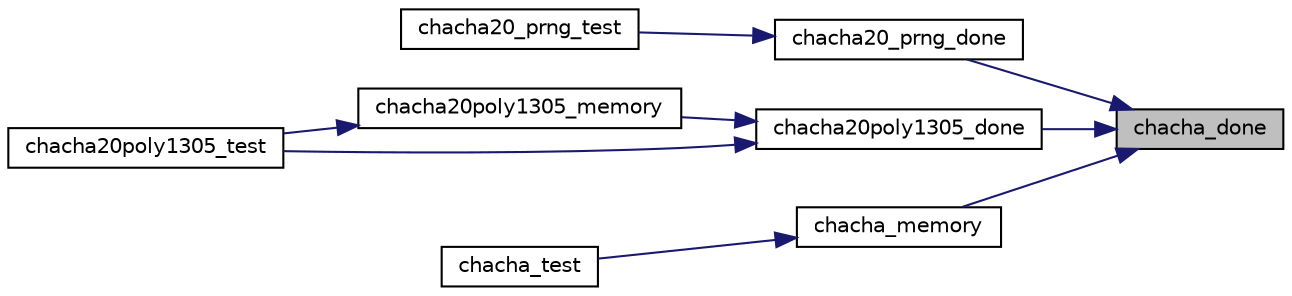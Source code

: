 digraph "chacha_done"
{
 // LATEX_PDF_SIZE
  edge [fontname="Helvetica",fontsize="10",labelfontname="Helvetica",labelfontsize="10"];
  node [fontname="Helvetica",fontsize="10",shape=record];
  rankdir="RL";
  Node2 [label="chacha_done",height=0.2,width=0.4,color="black", fillcolor="grey75", style="filled", fontcolor="black",tooltip="Terminate and clear ChaCha state."];
  Node2 -> Node3 [dir="back",color="midnightblue",fontsize="10",style="solid",fontname="Helvetica"];
  Node3 [label="chacha20_prng_done",height=0.2,width=0.4,color="black", fillcolor="white", style="filled",URL="$chacha20_8c.html#ac4c6ba884d06287d4e168743899a058b",tooltip="Terminate the PRNG."];
  Node3 -> Node4 [dir="back",color="midnightblue",fontsize="10",style="solid",fontname="Helvetica"];
  Node4 [label="chacha20_prng_test",height=0.2,width=0.4,color="black", fillcolor="white", style="filled",URL="$chacha20_8c.html#a1c178a6f1b7255371d3340913c29b64a",tooltip="PRNG self-test."];
  Node2 -> Node5 [dir="back",color="midnightblue",fontsize="10",style="solid",fontname="Helvetica"];
  Node5 [label="chacha20poly1305_done",height=0.2,width=0.4,color="black", fillcolor="white", style="filled",URL="$chacha20poly1305__done_8c.html#a8e23c78c75ba0774fb8d0c914e1a8020",tooltip="Terminate a ChaCha20Poly1305 stream."];
  Node5 -> Node6 [dir="back",color="midnightblue",fontsize="10",style="solid",fontname="Helvetica"];
  Node6 [label="chacha20poly1305_memory",height=0.2,width=0.4,color="black", fillcolor="white", style="filled",URL="$chacha20poly1305__memory_8c.html#a1ad9f37fe4a4ac32fad1a1ab97f99d30",tooltip="Process an entire GCM packet in one call."];
  Node6 -> Node7 [dir="back",color="midnightblue",fontsize="10",style="solid",fontname="Helvetica"];
  Node7 [label="chacha20poly1305_test",height=0.2,width=0.4,color="black", fillcolor="white", style="filled",URL="$chacha20poly1305__test_8c.html#a3ed16a3fd7fc440bc9137936ddb99793",tooltip=" "];
  Node5 -> Node7 [dir="back",color="midnightblue",fontsize="10",style="solid",fontname="Helvetica"];
  Node2 -> Node8 [dir="back",color="midnightblue",fontsize="10",style="solid",fontname="Helvetica"];
  Node8 [label="chacha_memory",height=0.2,width=0.4,color="black", fillcolor="white", style="filled",URL="$chacha__memory_8c.html#abdc58552b8b6e826eccb18f706e08fa0",tooltip="Encrypt (or decrypt) bytes of ciphertext (or plaintext) with ChaCha."];
  Node8 -> Node9 [dir="back",color="midnightblue",fontsize="10",style="solid",fontname="Helvetica"];
  Node9 [label="chacha_test",height=0.2,width=0.4,color="black", fillcolor="white", style="filled",URL="$chacha__test_8c.html#a821d3fc42bdf4f88ee30ff85ba5aedd6",tooltip=" "];
}
